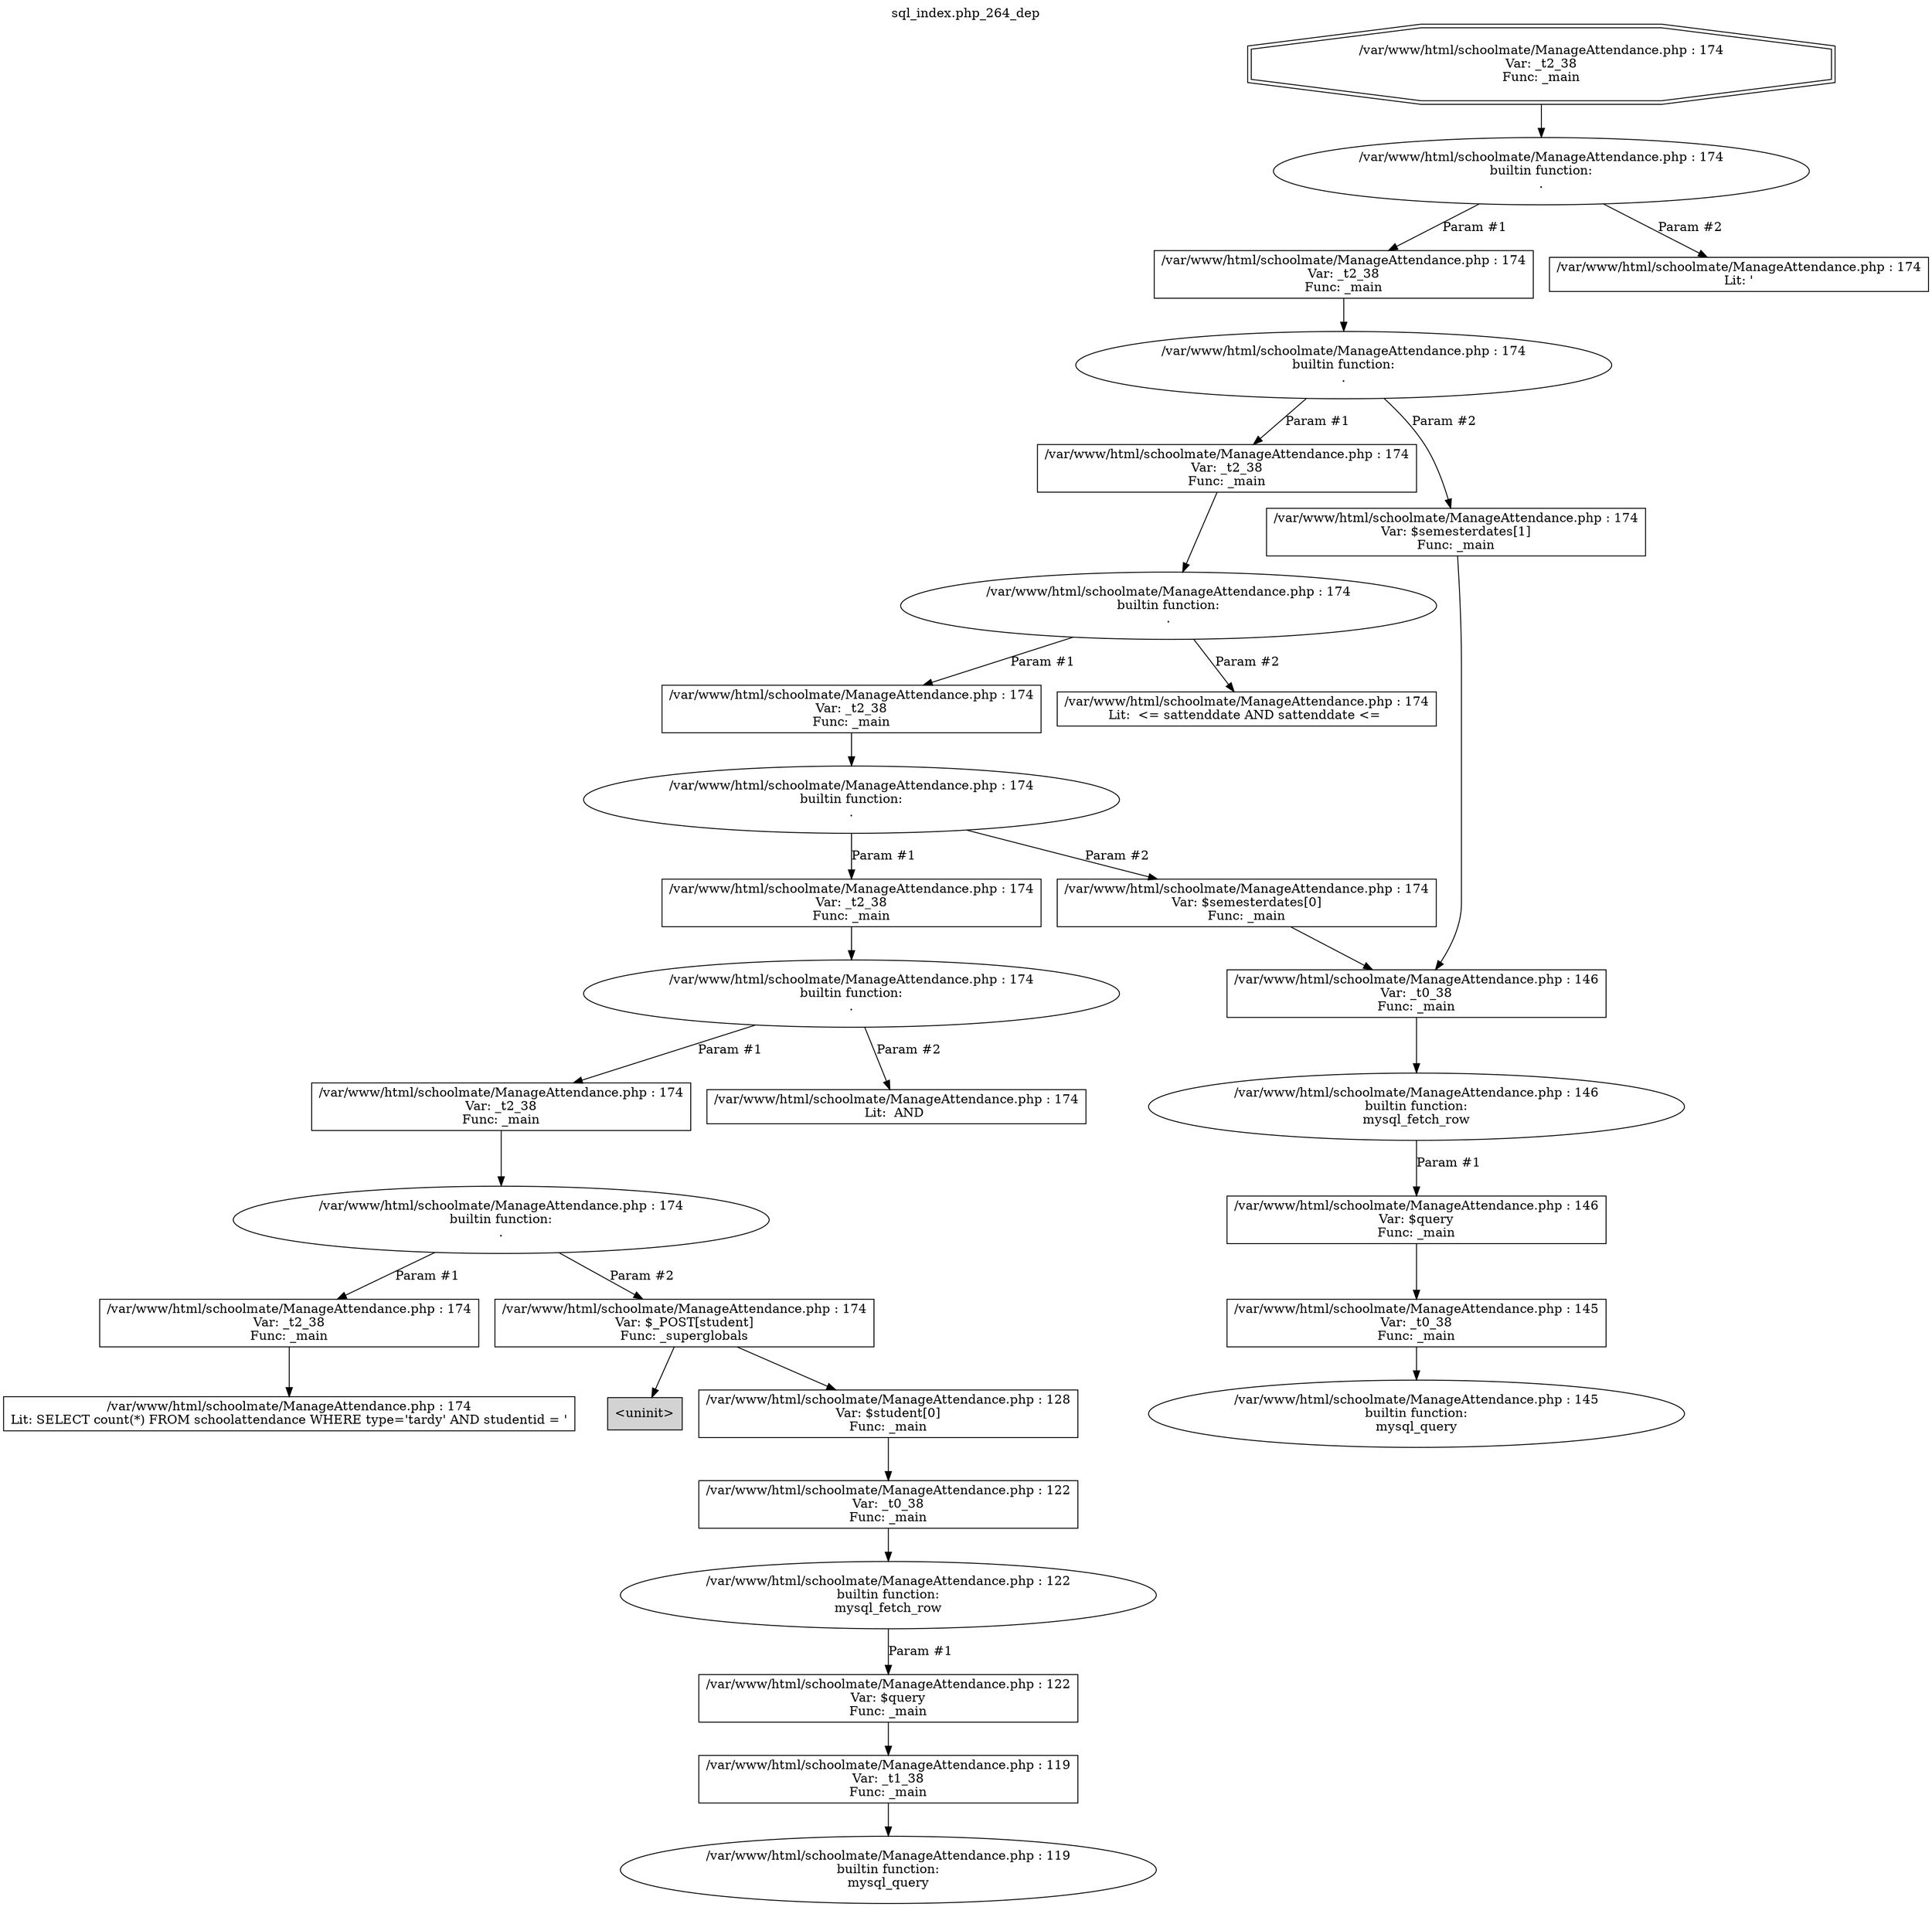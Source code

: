 digraph cfg {
  label="sql_index.php_264_dep";
  labelloc=t;
  n1 [shape=doubleoctagon, label="/var/www/html/schoolmate/ManageAttendance.php : 174\nVar: _t2_38\nFunc: _main\n"];
  n2 [shape=ellipse, label="/var/www/html/schoolmate/ManageAttendance.php : 174\nbuiltin function:\n.\n"];
  n3 [shape=box, label="/var/www/html/schoolmate/ManageAttendance.php : 174\nVar: _t2_38\nFunc: _main\n"];
  n4 [shape=ellipse, label="/var/www/html/schoolmate/ManageAttendance.php : 174\nbuiltin function:\n.\n"];
  n5 [shape=box, label="/var/www/html/schoolmate/ManageAttendance.php : 174\nVar: _t2_38\nFunc: _main\n"];
  n6 [shape=ellipse, label="/var/www/html/schoolmate/ManageAttendance.php : 174\nbuiltin function:\n.\n"];
  n7 [shape=box, label="/var/www/html/schoolmate/ManageAttendance.php : 174\nVar: _t2_38\nFunc: _main\n"];
  n8 [shape=ellipse, label="/var/www/html/schoolmate/ManageAttendance.php : 174\nbuiltin function:\n.\n"];
  n9 [shape=box, label="/var/www/html/schoolmate/ManageAttendance.php : 174\nVar: _t2_38\nFunc: _main\n"];
  n10 [shape=ellipse, label="/var/www/html/schoolmate/ManageAttendance.php : 174\nbuiltin function:\n.\n"];
  n11 [shape=box, label="/var/www/html/schoolmate/ManageAttendance.php : 174\nVar: _t2_38\nFunc: _main\n"];
  n12 [shape=ellipse, label="/var/www/html/schoolmate/ManageAttendance.php : 174\nbuiltin function:\n.\n"];
  n13 [shape=box, label="/var/www/html/schoolmate/ManageAttendance.php : 174\nVar: _t2_38\nFunc: _main\n"];
  n14 [shape=box, label="/var/www/html/schoolmate/ManageAttendance.php : 174\nLit: SELECT count(*) FROM schoolattendance WHERE type='tardy' AND studentid = '\n"];
  n15 [shape=box, label="/var/www/html/schoolmate/ManageAttendance.php : 174\nVar: $_POST[student]\nFunc: _superglobals\n"];
  n16 [shape=box, label="<uninit>",style=filled];
  n17 [shape=box, label="/var/www/html/schoolmate/ManageAttendance.php : 128\nVar: $student[0]\nFunc: _main\n"];
  n18 [shape=box, label="/var/www/html/schoolmate/ManageAttendance.php : 122\nVar: _t0_38\nFunc: _main\n"];
  n19 [shape=ellipse, label="/var/www/html/schoolmate/ManageAttendance.php : 122\nbuiltin function:\nmysql_fetch_row\n"];
  n20 [shape=box, label="/var/www/html/schoolmate/ManageAttendance.php : 122\nVar: $query\nFunc: _main\n"];
  n21 [shape=box, label="/var/www/html/schoolmate/ManageAttendance.php : 119\nVar: _t1_38\nFunc: _main\n"];
  n22 [shape=ellipse, label="/var/www/html/schoolmate/ManageAttendance.php : 119\nbuiltin function:\nmysql_query\n"];
  n23 [shape=box, label="/var/www/html/schoolmate/ManageAttendance.php : 174\nLit:  AND \n"];
  n24 [shape=box, label="/var/www/html/schoolmate/ManageAttendance.php : 174\nVar: $semesterdates[0]\nFunc: _main\n"];
  n25 [shape=box, label="/var/www/html/schoolmate/ManageAttendance.php : 146\nVar: _t0_38\nFunc: _main\n"];
  n26 [shape=ellipse, label="/var/www/html/schoolmate/ManageAttendance.php : 146\nbuiltin function:\nmysql_fetch_row\n"];
  n27 [shape=box, label="/var/www/html/schoolmate/ManageAttendance.php : 146\nVar: $query\nFunc: _main\n"];
  n28 [shape=box, label="/var/www/html/schoolmate/ManageAttendance.php : 145\nVar: _t0_38\nFunc: _main\n"];
  n29 [shape=ellipse, label="/var/www/html/schoolmate/ManageAttendance.php : 145\nbuiltin function:\nmysql_query\n"];
  n30 [shape=box, label="/var/www/html/schoolmate/ManageAttendance.php : 174\nLit:  <= sattenddate AND sattenddate <= \n"];
  n31 [shape=box, label="/var/www/html/schoolmate/ManageAttendance.php : 174\nVar: $semesterdates[1]\nFunc: _main\n"];
  n32 [shape=box, label="/var/www/html/schoolmate/ManageAttendance.php : 174\nLit: '\n"];
  n1 -> n2;
  n3 -> n4;
  n5 -> n6;
  n7 -> n8;
  n9 -> n10;
  n11 -> n12;
  n13 -> n14;
  n12 -> n13[label="Param #1"];
  n12 -> n15[label="Param #2"];
  n15 -> n16;
  n15 -> n17;
  n18 -> n19;
  n21 -> n22;
  n20 -> n21;
  n19 -> n20[label="Param #1"];
  n17 -> n18;
  n10 -> n11[label="Param #1"];
  n10 -> n23[label="Param #2"];
  n8 -> n9[label="Param #1"];
  n8 -> n24[label="Param #2"];
  n25 -> n26;
  n28 -> n29;
  n27 -> n28;
  n26 -> n27[label="Param #1"];
  n24 -> n25;
  n6 -> n7[label="Param #1"];
  n6 -> n30[label="Param #2"];
  n4 -> n5[label="Param #1"];
  n4 -> n31[label="Param #2"];
  n31 -> n25;
  n2 -> n3[label="Param #1"];
  n2 -> n32[label="Param #2"];
}
